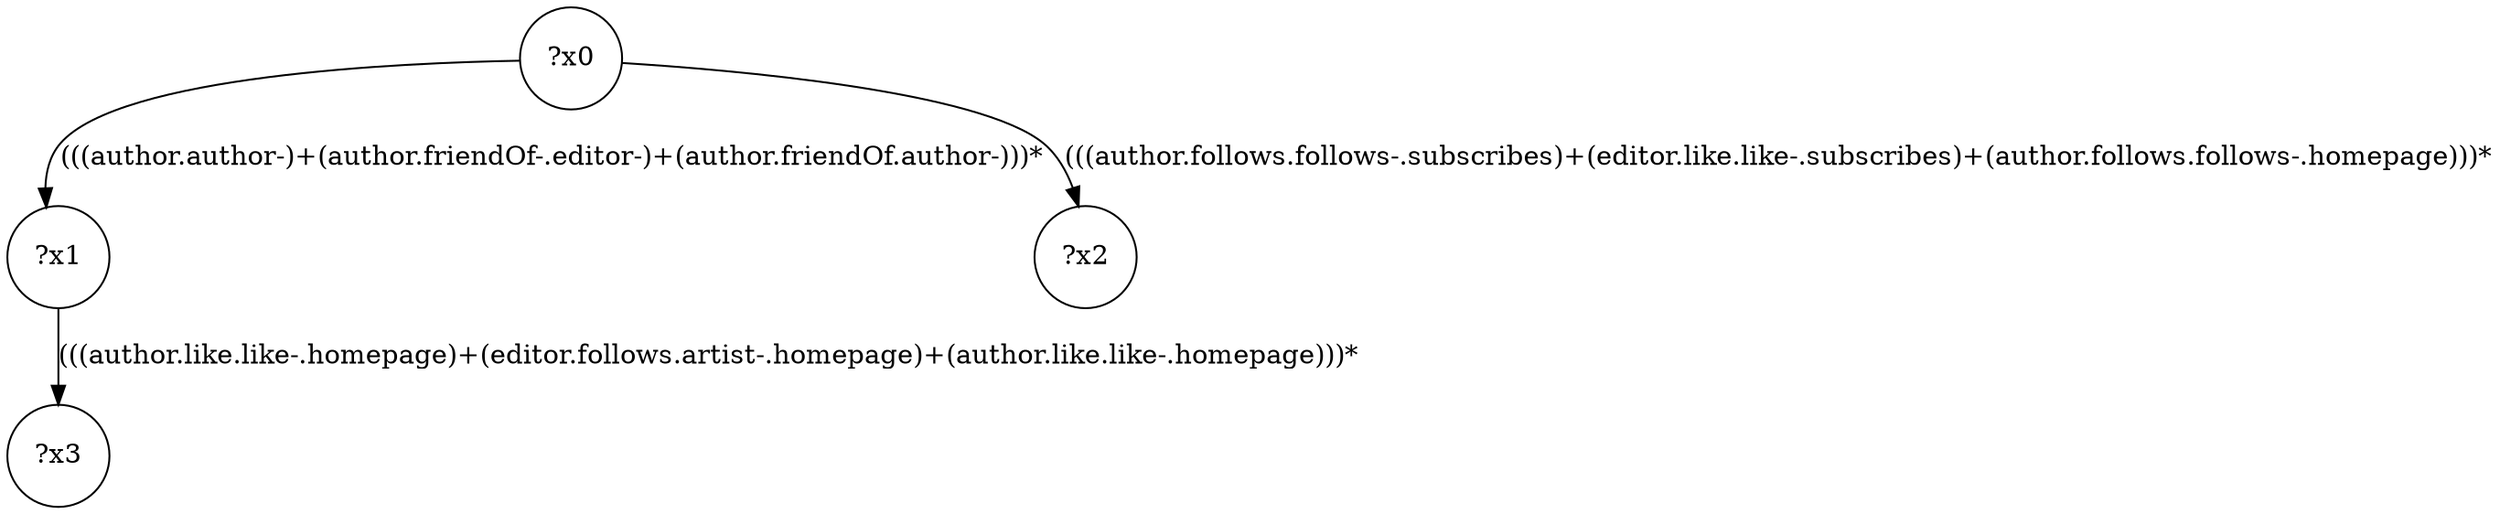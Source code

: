 digraph g {
	x0 [shape=circle, label="?x0"];
	x1 [shape=circle, label="?x1"];
	x0 -> x1 [label="(((author.author-)+(author.friendOf-.editor-)+(author.friendOf.author-)))*"];
	x2 [shape=circle, label="?x2"];
	x0 -> x2 [label="(((author.follows.follows-.subscribes)+(editor.like.like-.subscribes)+(author.follows.follows-.homepage)))*"];
	x3 [shape=circle, label="?x3"];
	x1 -> x3 [label="(((author.like.like-.homepage)+(editor.follows.artist-.homepage)+(author.like.like-.homepage)))*"];
}

